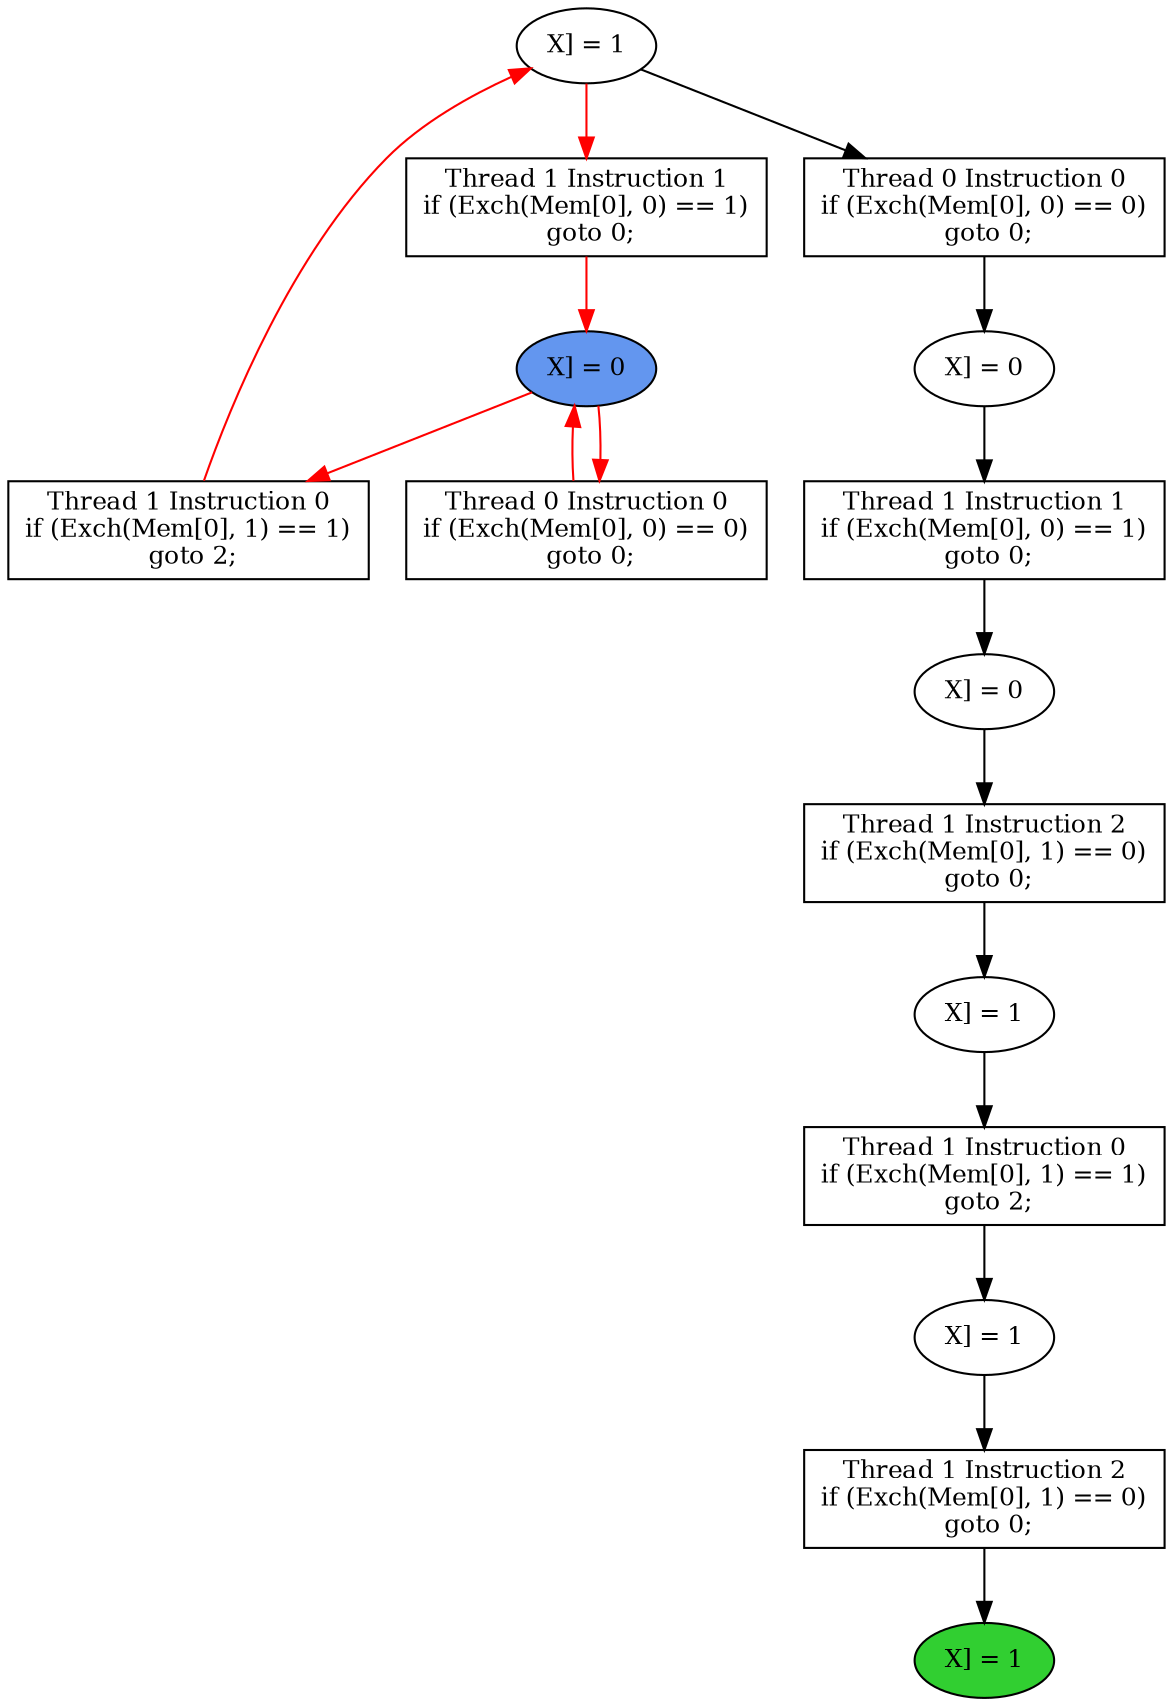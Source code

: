digraph "graph" {
graph [fontsize=12]
node [fontsize=12]
edge [fontsize=12]
rankdir=TB;
"N10" -> "N9" [uuid = "<A0, END>", color = "#000000", fontcolor = "#ffffff", style = "solid", label = "", dir = "forward", weight = "1"]
"N14" -> "N13" [uuid = "<A1, S4>", color = "#000000", fontcolor = "#ffffff", style = "solid", label = "", dir = "forward", weight = "1"]
"N25" -> "N21" [uuid = "<A2, S3>", color = "#ff0000", fontcolor = "#ffffff", style = "solid", label = "", dir = "back", weight = "1"]
"N12" -> "N11" [uuid = "<A3, S2>", color = "#000000", fontcolor = "#ffffff", style = "solid", label = "", dir = "forward", weight = "1"]
"N16" -> "N15" [uuid = "<A4, S1>", color = "#000000", fontcolor = "#ffffff", style = "solid", label = "", dir = "forward", weight = "1"]
"N24" -> "N23" [uuid = "<A5, START>", color = "#ff0000", fontcolor = "#ffffff", style = "solid", label = "", dir = "forward", weight = "1"]
"N18" -> "N17" [uuid = "<A6, S0>", color = "#000000", fontcolor = "#ffffff", style = "solid", label = "", dir = "forward", weight = "1"]
"N23" -> "N22" [uuid = "<A7, START>", color = "#ff0000", fontcolor = "#ffffff", style = "solid", label = "", dir = "back", weight = "1"]
"N11" -> "N10" [uuid = "<A0, S2>", color = "#000000", fontcolor = "#ffffff", style = "solid", label = "", dir = "forward", weight = "1"]
"N15" -> "N14" [uuid = "<A1, S1>", color = "#000000", fontcolor = "#ffffff", style = "solid", label = "", dir = "forward", weight = "1"]
"N23" -> "N21" [uuid = "<A2, START>", color = "#ff0000", fontcolor = "#ffffff", style = "solid", label = "", dir = "forward", weight = "1"]
"N13" -> "N12" [uuid = "<A3, S4>", color = "#000000", fontcolor = "#ffffff", style = "solid", label = "", dir = "forward", weight = "1"]
"N17" -> "N16" [uuid = "<A4, S0>", color = "#000000", fontcolor = "#ffffff", style = "solid", label = "", dir = "forward", weight = "1"]
"N25" -> "N24" [uuid = "<A5, S3>", color = "#ff0000", fontcolor = "#ffffff", style = "solid", label = "", dir = "forward", weight = "1"]
"N25" -> "N18" [uuid = "<A6, S3>", color = "#000000", fontcolor = "#ffffff", style = "solid", label = "", dir = "forward", weight = "1"]
"N23" -> "N22" [uuid = "<A7, START>", color = "#ff0000", fontcolor = "#ffffff", style = "solid", label = "", dir = "forward", weight = "1"]
"N9" [uuid="END", label="X] = 1", fillcolor = "#31cf31", fontcolor = "#000000", shape = "ellipse", style = "filled, solid"]
"N10" [uuid="A0", label="Thread 1 Instruction 2
if (Exch(Mem[0], 1) == 0)
 goto 0;", fillcolor = "#ffffff", fontcolor = "#000000", shape = "box", style = "filled, solid"]
"N11" [uuid="S2", label="X] = 1", fillcolor = "#ffffff", fontcolor = "#000000", shape = "ellipse", style = "filled, solid"]
"N12" [uuid="A3", label="Thread 1 Instruction 0
if (Exch(Mem[0], 1) == 1)
 goto 2;", fillcolor = "#ffffff", fontcolor = "#000000", shape = "box", style = "filled, solid"]
"N13" [uuid="S4", label="X] = 1", fillcolor = "#ffffff", fontcolor = "#000000", shape = "ellipse", style = "filled, solid"]
"N14" [uuid="A1", label="Thread 1 Instruction 2
if (Exch(Mem[0], 1) == 0)
 goto 0;", fillcolor = "#ffffff", fontcolor = "#000000", shape = "box", style = "filled, solid"]
"N15" [uuid="S1", label="X] = 0", fillcolor = "#ffffff", fontcolor = "#000000", shape = "ellipse", style = "filled, solid"]
"N16" [uuid="A4", label="Thread 1 Instruction 1
if (Exch(Mem[0], 0) == 1)
 goto 0;", fillcolor = "#ffffff", fontcolor = "#000000", shape = "box", style = "filled, solid"]
"N17" [uuid="S0", label="X] = 0", fillcolor = "#ffffff", fontcolor = "#000000", shape = "ellipse", style = "filled, solid"]
"N18" [uuid="A6", label="Thread 0 Instruction 0
if (Exch(Mem[0], 0) == 0)
 goto 0;", fillcolor = "#ffffff", fontcolor = "#000000", shape = "box", style = "filled, solid"]
"N21" [uuid="A2", label="Thread 1 Instruction 0
if (Exch(Mem[0], 1) == 1)
 goto 2;", fillcolor = "#ffffff", fontcolor = "#000000", shape = "box", style = "filled, solid"]
"N22" [uuid="A7", label="Thread 0 Instruction 0
if (Exch(Mem[0], 0) == 0)
 goto 0;", fillcolor = "#ffffff", fontcolor = "#000000", shape = "box", style = "filled, solid"]
"N23" [uuid="START", label="X] = 0", fillcolor = "#6396ef", fontcolor = "#000000", shape = "ellipse", style = "filled, solid"]
"N24" [uuid="A5", label="Thread 1 Instruction 1
if (Exch(Mem[0], 0) == 1)
 goto 0;", fillcolor = "#ffffff", fontcolor = "#000000", shape = "box", style = "filled, solid"]
"N25" [uuid="S3", label="X] = 1", fillcolor = "#ffffff", fontcolor = "#000000", shape = "ellipse", style = "filled, solid"]
}